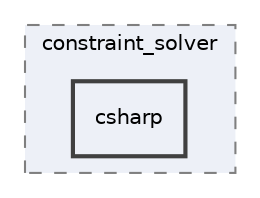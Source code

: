 digraph "csharp"
{
 // LATEX_PDF_SIZE
  edge [fontname="Helvetica",fontsize="10",labelfontname="Helvetica",labelfontsize="10"];
  node [fontname="Helvetica",fontsize="10",shape=record];
  compound=true
  subgraph clusterdir_afbb39f66221aac28bbdefd1dca2b2b0 {
    graph [ bgcolor="#edf0f7", pencolor="grey50", style="filled,dashed,", label="constraint_solver", fontname="Helvetica", fontsize="10", URL="dir_afbb39f66221aac28bbdefd1dca2b2b0.html"]
  dir_b409af3b37f7a4c6a39f3e8879c28522 [shape=box, label="csharp", style="filled,bold,", fillcolor="#edf0f7", color="grey25", URL="dir_b409af3b37f7a4c6a39f3e8879c28522.html"];
  }
}
